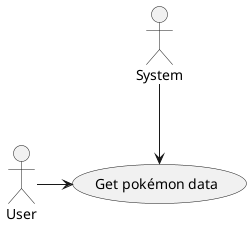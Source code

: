 @startuml

actor :User: as User
actor :System: as System
usecase (Get pokémon data) as GetPokemonDataUseCase

User -> GetPokemonDataUseCase
System --> GetPokemonDataUseCase

@enduml